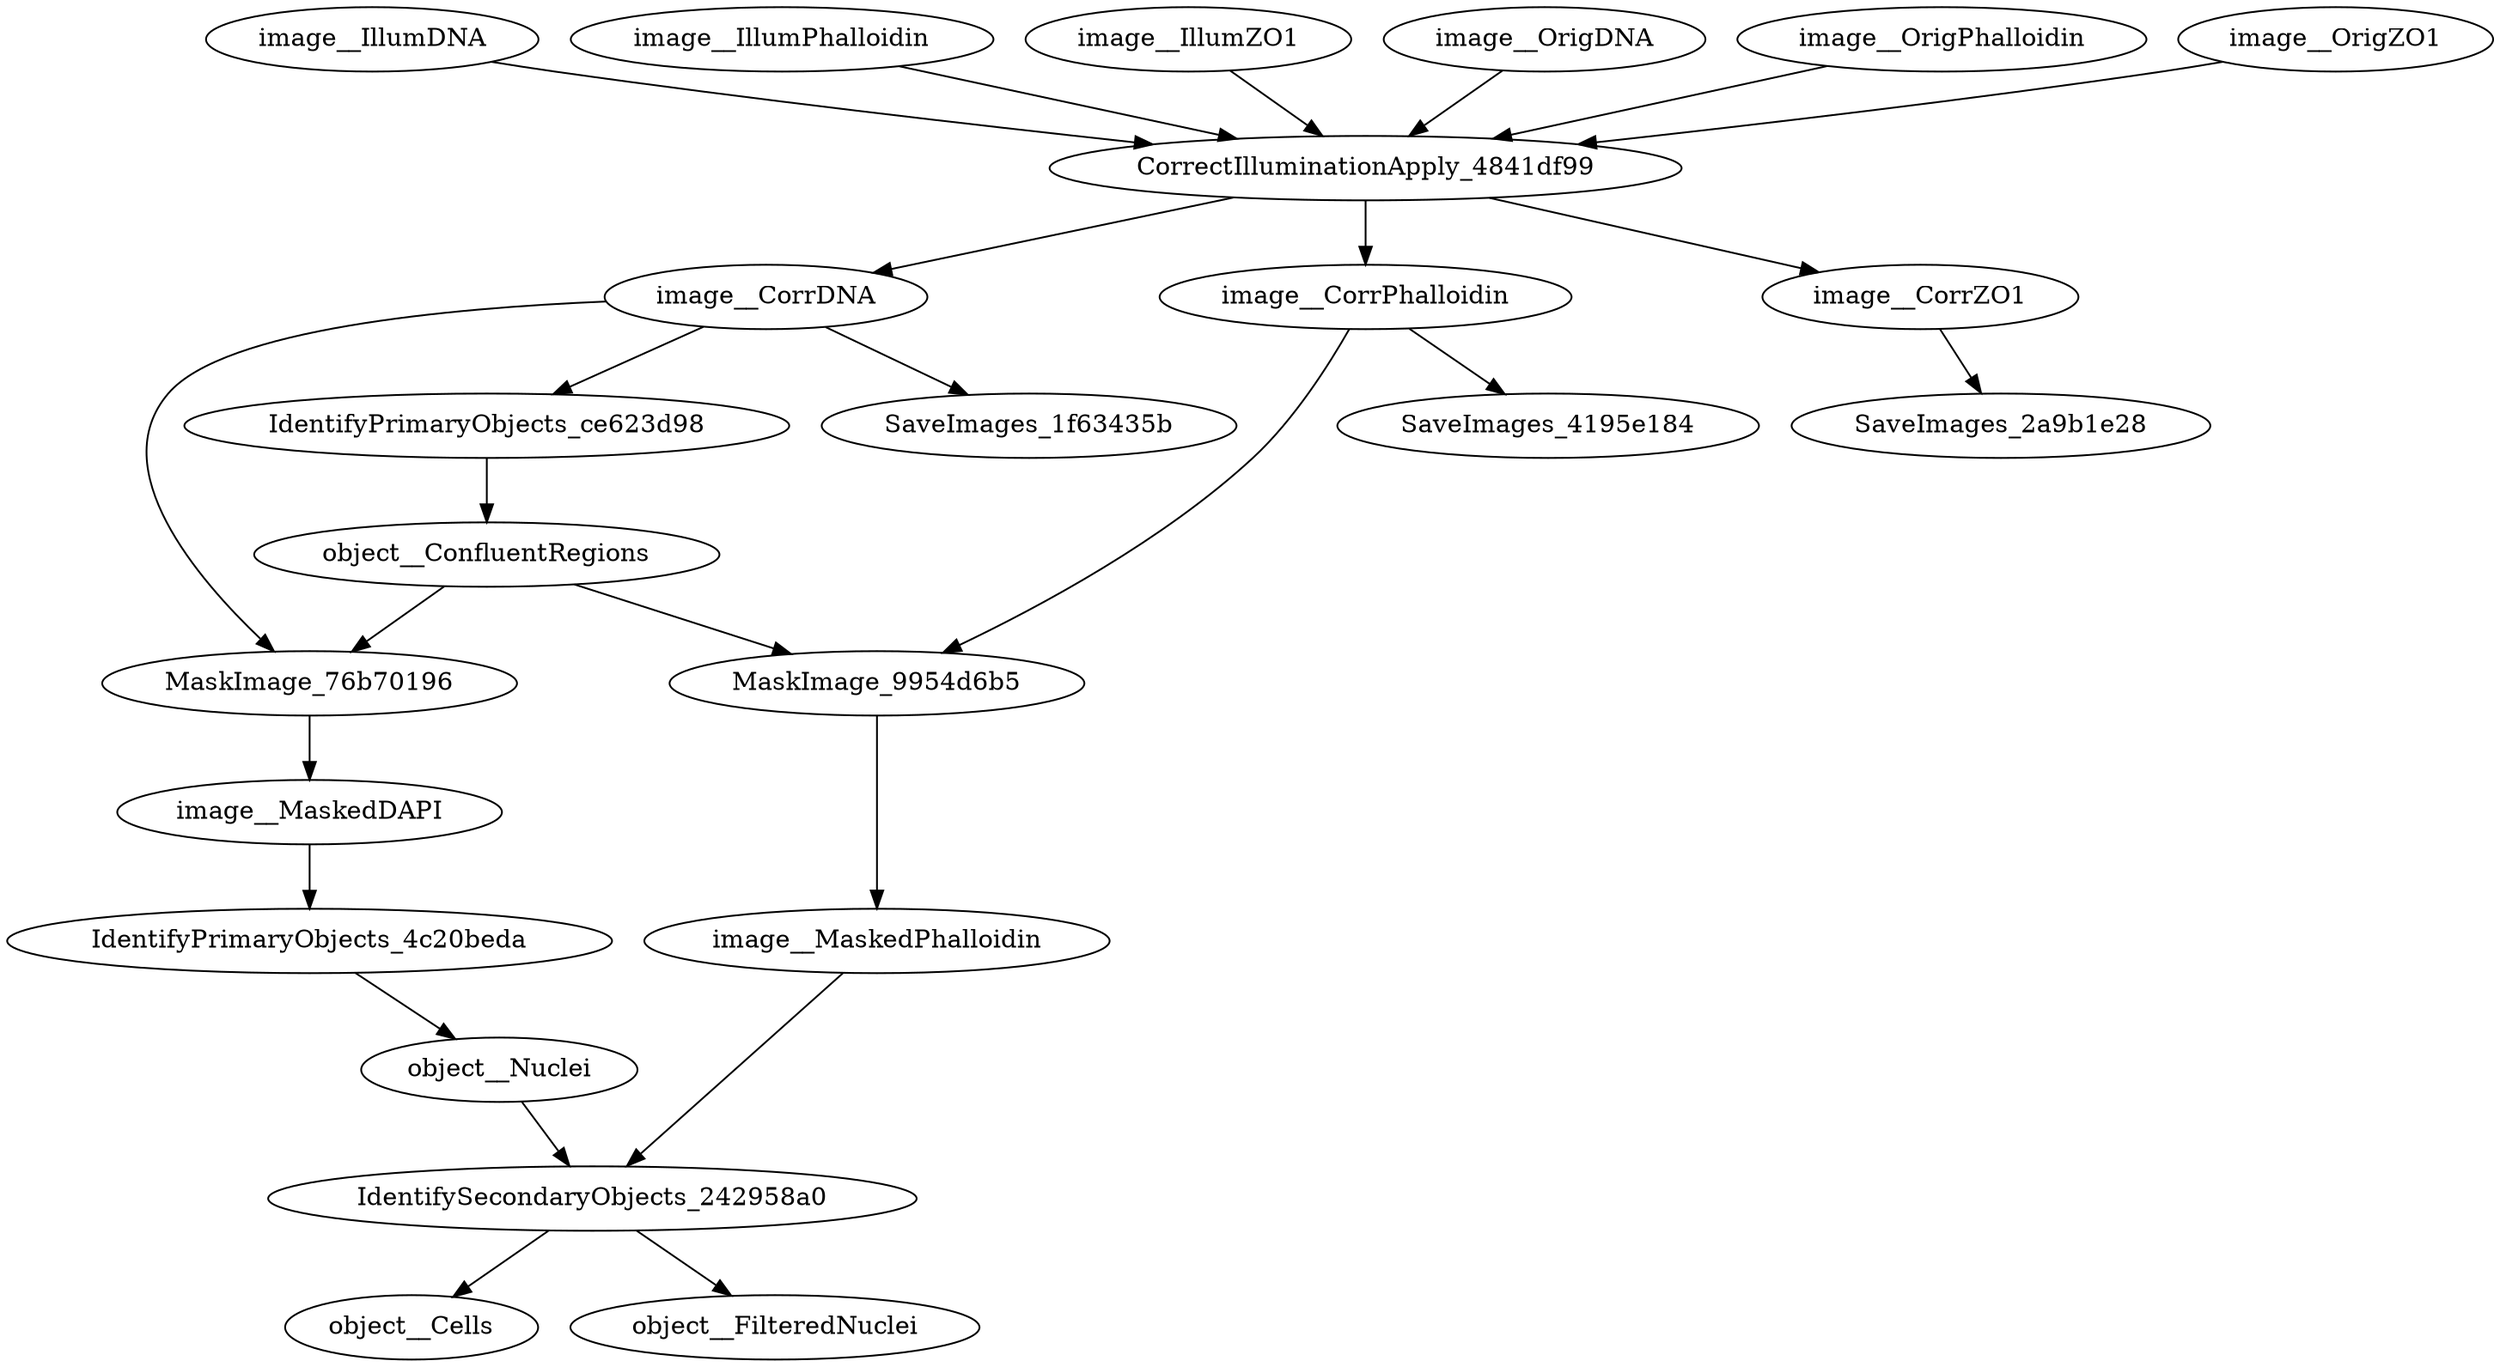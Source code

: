 strict digraph {
CorrectIlluminationApply_4841df99 [type=module];
IdentifyPrimaryObjects_4c20beda [type=module];
IdentifyPrimaryObjects_ce623d98 [type=module];
IdentifySecondaryObjects_242958a0 [type=module];
MaskImage_76b70196 [type=module];
MaskImage_9954d6b5 [type=module];
SaveImages_1f63435b [type=module];
SaveImages_2a9b1e28 [type=module];
SaveImages_4195e184 [type=module];
image__CorrDNA [type=image];
image__CorrPhalloidin [type=image];
image__CorrZO1 [type=image];
image__IllumDNA [type=image];
image__IllumPhalloidin [type=image];
image__IllumZO1 [type=image];
image__MaskedDAPI [type=image];
image__MaskedPhalloidin [type=image];
image__OrigDNA [type=image];
image__OrigPhalloidin [type=image];
image__OrigZO1 [type=image];
object__Cells [type=object];
object__ConfluentRegions [type=object];
object__FilteredNuclei [type=object];
object__Nuclei [type=object];
CorrectIlluminationApply_4841df99 -> image__CorrDNA;
CorrectIlluminationApply_4841df99 -> image__CorrPhalloidin;
CorrectIlluminationApply_4841df99 -> image__CorrZO1;
IdentifyPrimaryObjects_4c20beda -> object__Nuclei;
IdentifyPrimaryObjects_ce623d98 -> object__ConfluentRegions;
IdentifySecondaryObjects_242958a0 -> object__Cells;
IdentifySecondaryObjects_242958a0 -> object__FilteredNuclei;
MaskImage_76b70196 -> image__MaskedDAPI;
MaskImage_9954d6b5 -> image__MaskedPhalloidin;
image__CorrDNA -> IdentifyPrimaryObjects_ce623d98;
image__CorrDNA -> MaskImage_76b70196;
image__CorrDNA -> SaveImages_1f63435b;
image__CorrPhalloidin -> MaskImage_9954d6b5;
image__CorrPhalloidin -> SaveImages_4195e184;
image__CorrZO1 -> SaveImages_2a9b1e28;
image__IllumDNA -> CorrectIlluminationApply_4841df99;
image__IllumPhalloidin -> CorrectIlluminationApply_4841df99;
image__IllumZO1 -> CorrectIlluminationApply_4841df99;
image__MaskedDAPI -> IdentifyPrimaryObjects_4c20beda;
image__MaskedPhalloidin -> IdentifySecondaryObjects_242958a0;
image__OrigDNA -> CorrectIlluminationApply_4841df99;
image__OrigPhalloidin -> CorrectIlluminationApply_4841df99;
image__OrigZO1 -> CorrectIlluminationApply_4841df99;
object__ConfluentRegions -> MaskImage_76b70196;
object__ConfluentRegions -> MaskImage_9954d6b5;
object__Nuclei -> IdentifySecondaryObjects_242958a0;
}
